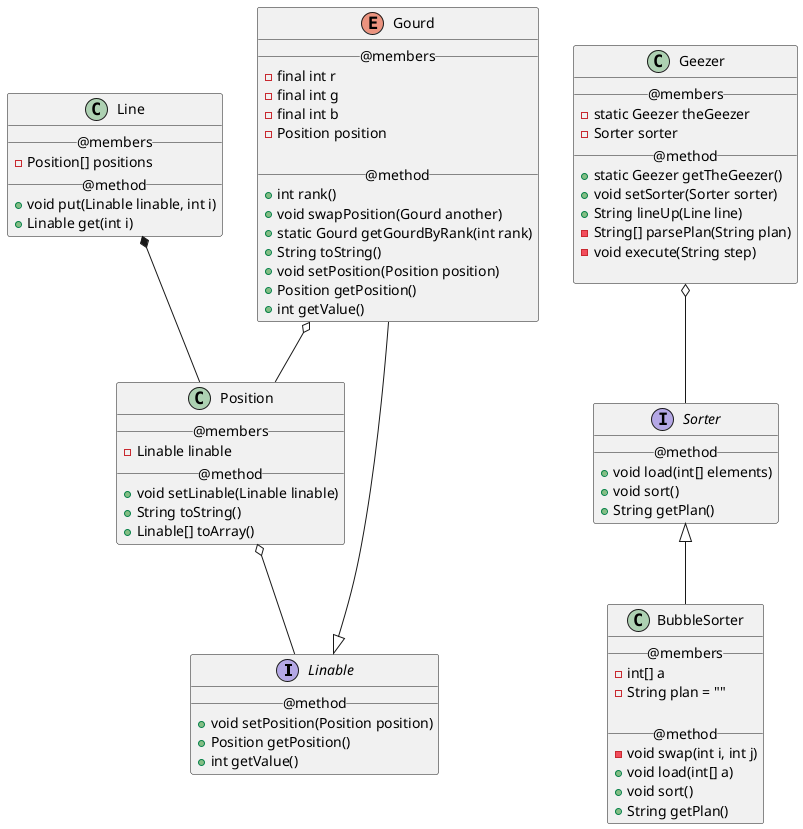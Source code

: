 @startuml

interface Linable{
    __ @method __
    +void setPosition(Position position)
    +Position getPosition()
    +int getValue()
}


class Line{
    __@members__
    -Position[] positions
    __@method__
    +void put(Linable linable, int i)
    +Linable get(int i)
}


class Position{
    __ @members __
    -Linable linable
    __@method__
    +void setLinable(Linable linable)
    +String toString()
    +Linable[] toArray()
}

enum Gourd {
    __@members__
    -final int r
    -final int g
    -final int b
    -Position position

    __ @method __
    +int rank()
    +void swapPosition(Gourd another)
    +static Gourd getGourdByRank(int rank)
    +String toString()
    +void setPosition(Position position)
    +Position getPosition()
    +int getValue()
}

class Geezer{
    __ @members__
    -static Geezer theGeezer
    -Sorter sorter
    __@method__
    +static Geezer getTheGeezer()
    +void setSorter(Sorter sorter)
    +String lineUp(Line line)
    -String[] parsePlan(String plan)
    -void execute(String step)

}

interface Sorter{
    __@method__
    +void load(int[] elements)
    +void sort()
    +String getPlan()
}

class BubbleSorter{
    __@members__
    -int[] a
    -String plan = ""

    __ @method __
    -void swap(int i, int j)
    +void load(int[] a)
    +void sort()
    +String getPlan()
}

Sorter <|-- BubbleSorter
Geezer o-- Sorter
Position o-- Linable
Gourd o-- Position
Gourd --|> Linable
Line *-- Position





@enduml